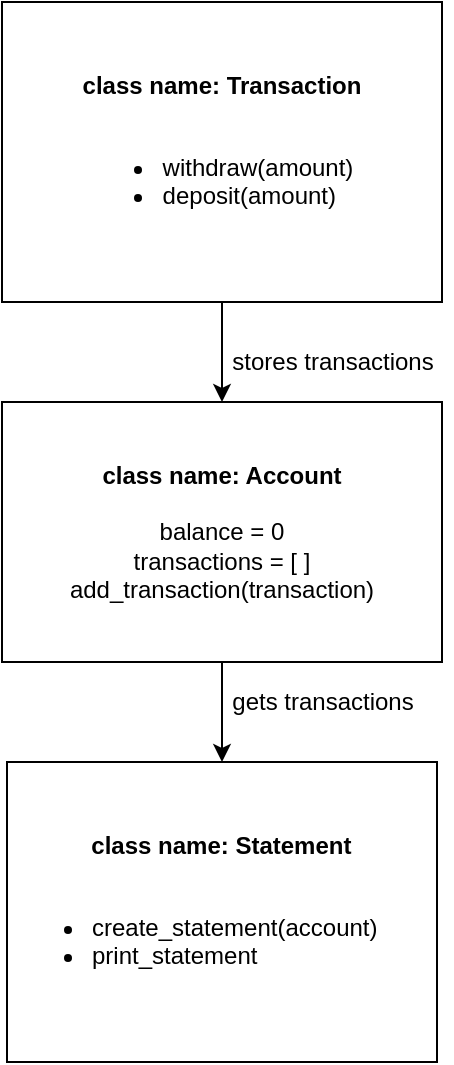 <mxfile>
    <diagram id="XRsNSYO8TWZV47suCsit" name="Page-1">
        <mxGraphModel dx="383" dy="608" grid="1" gridSize="10" guides="1" tooltips="1" connect="1" arrows="1" fold="1" page="1" pageScale="1" pageWidth="827" pageHeight="1169" math="0" shadow="0">
            <root>
                <mxCell id="0"/>
                <mxCell id="1" parent="0"/>
                <mxCell id="5" style="edgeStyle=none;html=1;exitX=0.5;exitY=1;exitDx=0;exitDy=0;entryX=0.5;entryY=0;entryDx=0;entryDy=0;" parent="1" source="2" target="3" edge="1">
                    <mxGeometry relative="1" as="geometry"/>
                </mxCell>
                <mxCell id="2" value="&lt;div style=&quot;text-align: left&quot;&gt;&lt;span&gt;&lt;b&gt;class name: Transaction&lt;/b&gt;&lt;/span&gt;&lt;/div&gt;&lt;br&gt;&lt;div style=&quot;text-align: left&quot;&gt;&lt;ul&gt;&lt;li&gt;&lt;span&gt;withdraw(amount)&lt;/span&gt;&lt;/li&gt;&lt;li&gt;&lt;span&gt;deposit(amount)&lt;/span&gt;&lt;/li&gt;&lt;/ul&gt;&lt;/div&gt;" style="whiteSpace=wrap;html=1;" parent="1" vertex="1">
                    <mxGeometry x="290" y="270" width="220" height="150" as="geometry"/>
                </mxCell>
                <mxCell id="6" style="edgeStyle=none;html=1;exitX=0.5;exitY=1;exitDx=0;exitDy=0;entryX=0.5;entryY=0;entryDx=0;entryDy=0;" parent="1" source="3" target="4" edge="1">
                    <mxGeometry relative="1" as="geometry"/>
                </mxCell>
                <mxCell id="3" value="&lt;b&gt;class name: Account&lt;br&gt;&lt;/b&gt;&lt;br&gt;balance = 0&lt;br&gt;transactions = [ ]&lt;br&gt;add_transaction(transaction)" style="whiteSpace=wrap;html=1;" parent="1" vertex="1">
                    <mxGeometry x="290" y="470" width="220" height="130" as="geometry"/>
                </mxCell>
                <mxCell id="4" value="&lt;div style=&quot;text-align: center&quot;&gt;&lt;b&gt;&lt;span style=&quot;white-space: pre&quot;&gt;&#9;&lt;/span&gt;class name: Statement&lt;/b&gt;&lt;/div&gt;&lt;div style=&quot;text-align: center&quot;&gt;&lt;br&gt;&lt;/div&gt;&lt;ul&gt;&lt;li&gt;create_statement(account)&lt;/li&gt;&lt;li&gt;print_statement&lt;/li&gt;&lt;/ul&gt;" style="whiteSpace=wrap;html=1;align=left;" parent="1" vertex="1">
                    <mxGeometry x="292.5" y="650" width="215" height="150" as="geometry"/>
                </mxCell>
                <mxCell id="7" value="stores transactions" style="text;html=1;align=center;verticalAlign=middle;resizable=0;points=[];autosize=1;strokeColor=none;fillColor=none;" parent="1" vertex="1">
                    <mxGeometry x="395" y="440" width="120" height="20" as="geometry"/>
                </mxCell>
                <mxCell id="8" value="gets transactions" style="text;html=1;align=center;verticalAlign=middle;resizable=0;points=[];autosize=1;strokeColor=none;fillColor=none;" parent="1" vertex="1">
                    <mxGeometry x="395" y="610" width="110" height="20" as="geometry"/>
                </mxCell>
            </root>
        </mxGraphModel>
    </diagram>
</mxfile>